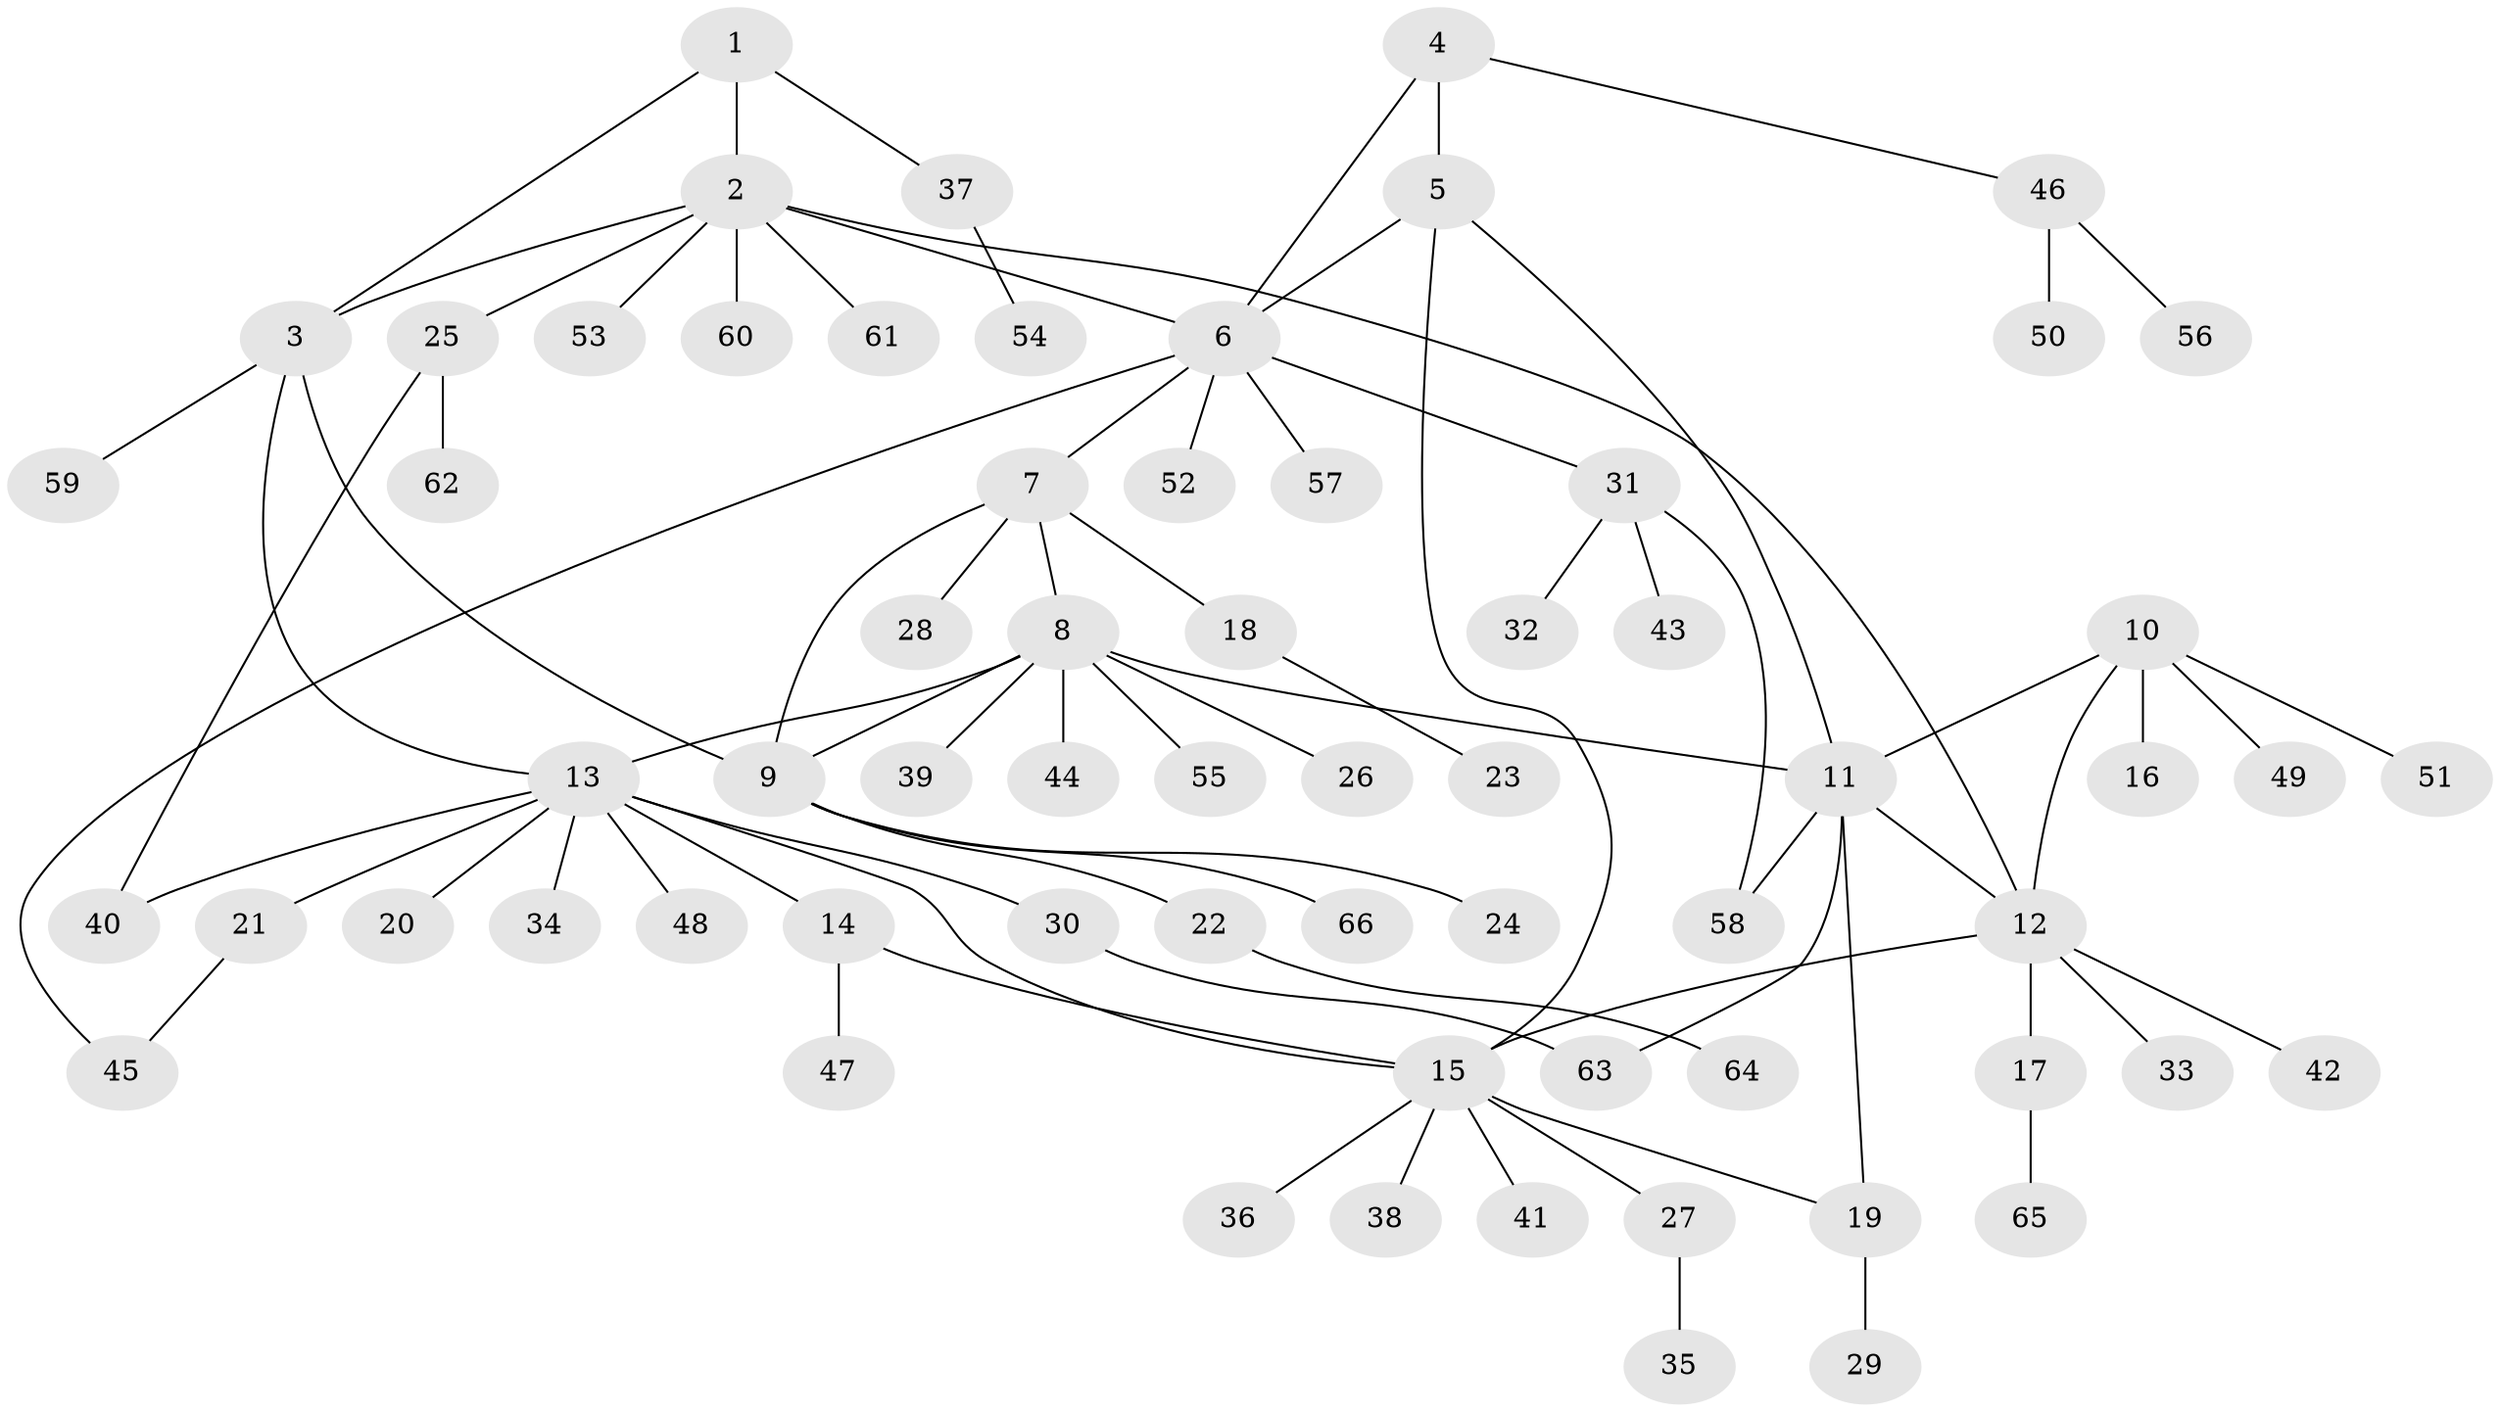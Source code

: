 // coarse degree distribution, {3: 0.02127659574468085, 7: 0.02127659574468085, 13: 0.02127659574468085, 4: 0.0425531914893617, 6: 0.06382978723404255, 8: 0.0425531914893617, 9: 0.02127659574468085, 2: 0.1702127659574468, 1: 0.5957446808510638}
// Generated by graph-tools (version 1.1) at 2025/42/03/06/25 10:42:14]
// undirected, 66 vertices, 81 edges
graph export_dot {
graph [start="1"]
  node [color=gray90,style=filled];
  1;
  2;
  3;
  4;
  5;
  6;
  7;
  8;
  9;
  10;
  11;
  12;
  13;
  14;
  15;
  16;
  17;
  18;
  19;
  20;
  21;
  22;
  23;
  24;
  25;
  26;
  27;
  28;
  29;
  30;
  31;
  32;
  33;
  34;
  35;
  36;
  37;
  38;
  39;
  40;
  41;
  42;
  43;
  44;
  45;
  46;
  47;
  48;
  49;
  50;
  51;
  52;
  53;
  54;
  55;
  56;
  57;
  58;
  59;
  60;
  61;
  62;
  63;
  64;
  65;
  66;
  1 -- 2;
  1 -- 3;
  1 -- 37;
  2 -- 3;
  2 -- 6;
  2 -- 12;
  2 -- 25;
  2 -- 53;
  2 -- 60;
  2 -- 61;
  3 -- 9;
  3 -- 13;
  3 -- 59;
  4 -- 5;
  4 -- 6;
  4 -- 46;
  5 -- 6;
  5 -- 11;
  5 -- 15;
  6 -- 7;
  6 -- 31;
  6 -- 45;
  6 -- 52;
  6 -- 57;
  7 -- 8;
  7 -- 9;
  7 -- 18;
  7 -- 28;
  8 -- 9;
  8 -- 11;
  8 -- 13;
  8 -- 26;
  8 -- 39;
  8 -- 44;
  8 -- 55;
  9 -- 22;
  9 -- 24;
  9 -- 66;
  10 -- 11;
  10 -- 12;
  10 -- 16;
  10 -- 49;
  10 -- 51;
  11 -- 12;
  11 -- 19;
  11 -- 58;
  11 -- 63;
  12 -- 15;
  12 -- 17;
  12 -- 33;
  12 -- 42;
  13 -- 14;
  13 -- 15;
  13 -- 20;
  13 -- 21;
  13 -- 30;
  13 -- 34;
  13 -- 40;
  13 -- 48;
  14 -- 15;
  14 -- 47;
  15 -- 19;
  15 -- 27;
  15 -- 36;
  15 -- 38;
  15 -- 41;
  17 -- 65;
  18 -- 23;
  19 -- 29;
  21 -- 45;
  22 -- 64;
  25 -- 40;
  25 -- 62;
  27 -- 35;
  30 -- 63;
  31 -- 32;
  31 -- 43;
  31 -- 58;
  37 -- 54;
  46 -- 50;
  46 -- 56;
}
